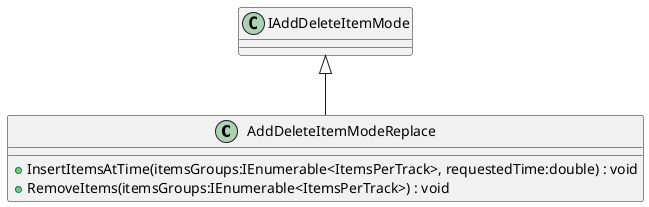 @startuml
class AddDeleteItemModeReplace {
    + InsertItemsAtTime(itemsGroups:IEnumerable<ItemsPerTrack>, requestedTime:double) : void
    + RemoveItems(itemsGroups:IEnumerable<ItemsPerTrack>) : void
}
IAddDeleteItemMode <|-- AddDeleteItemModeReplace
@enduml
